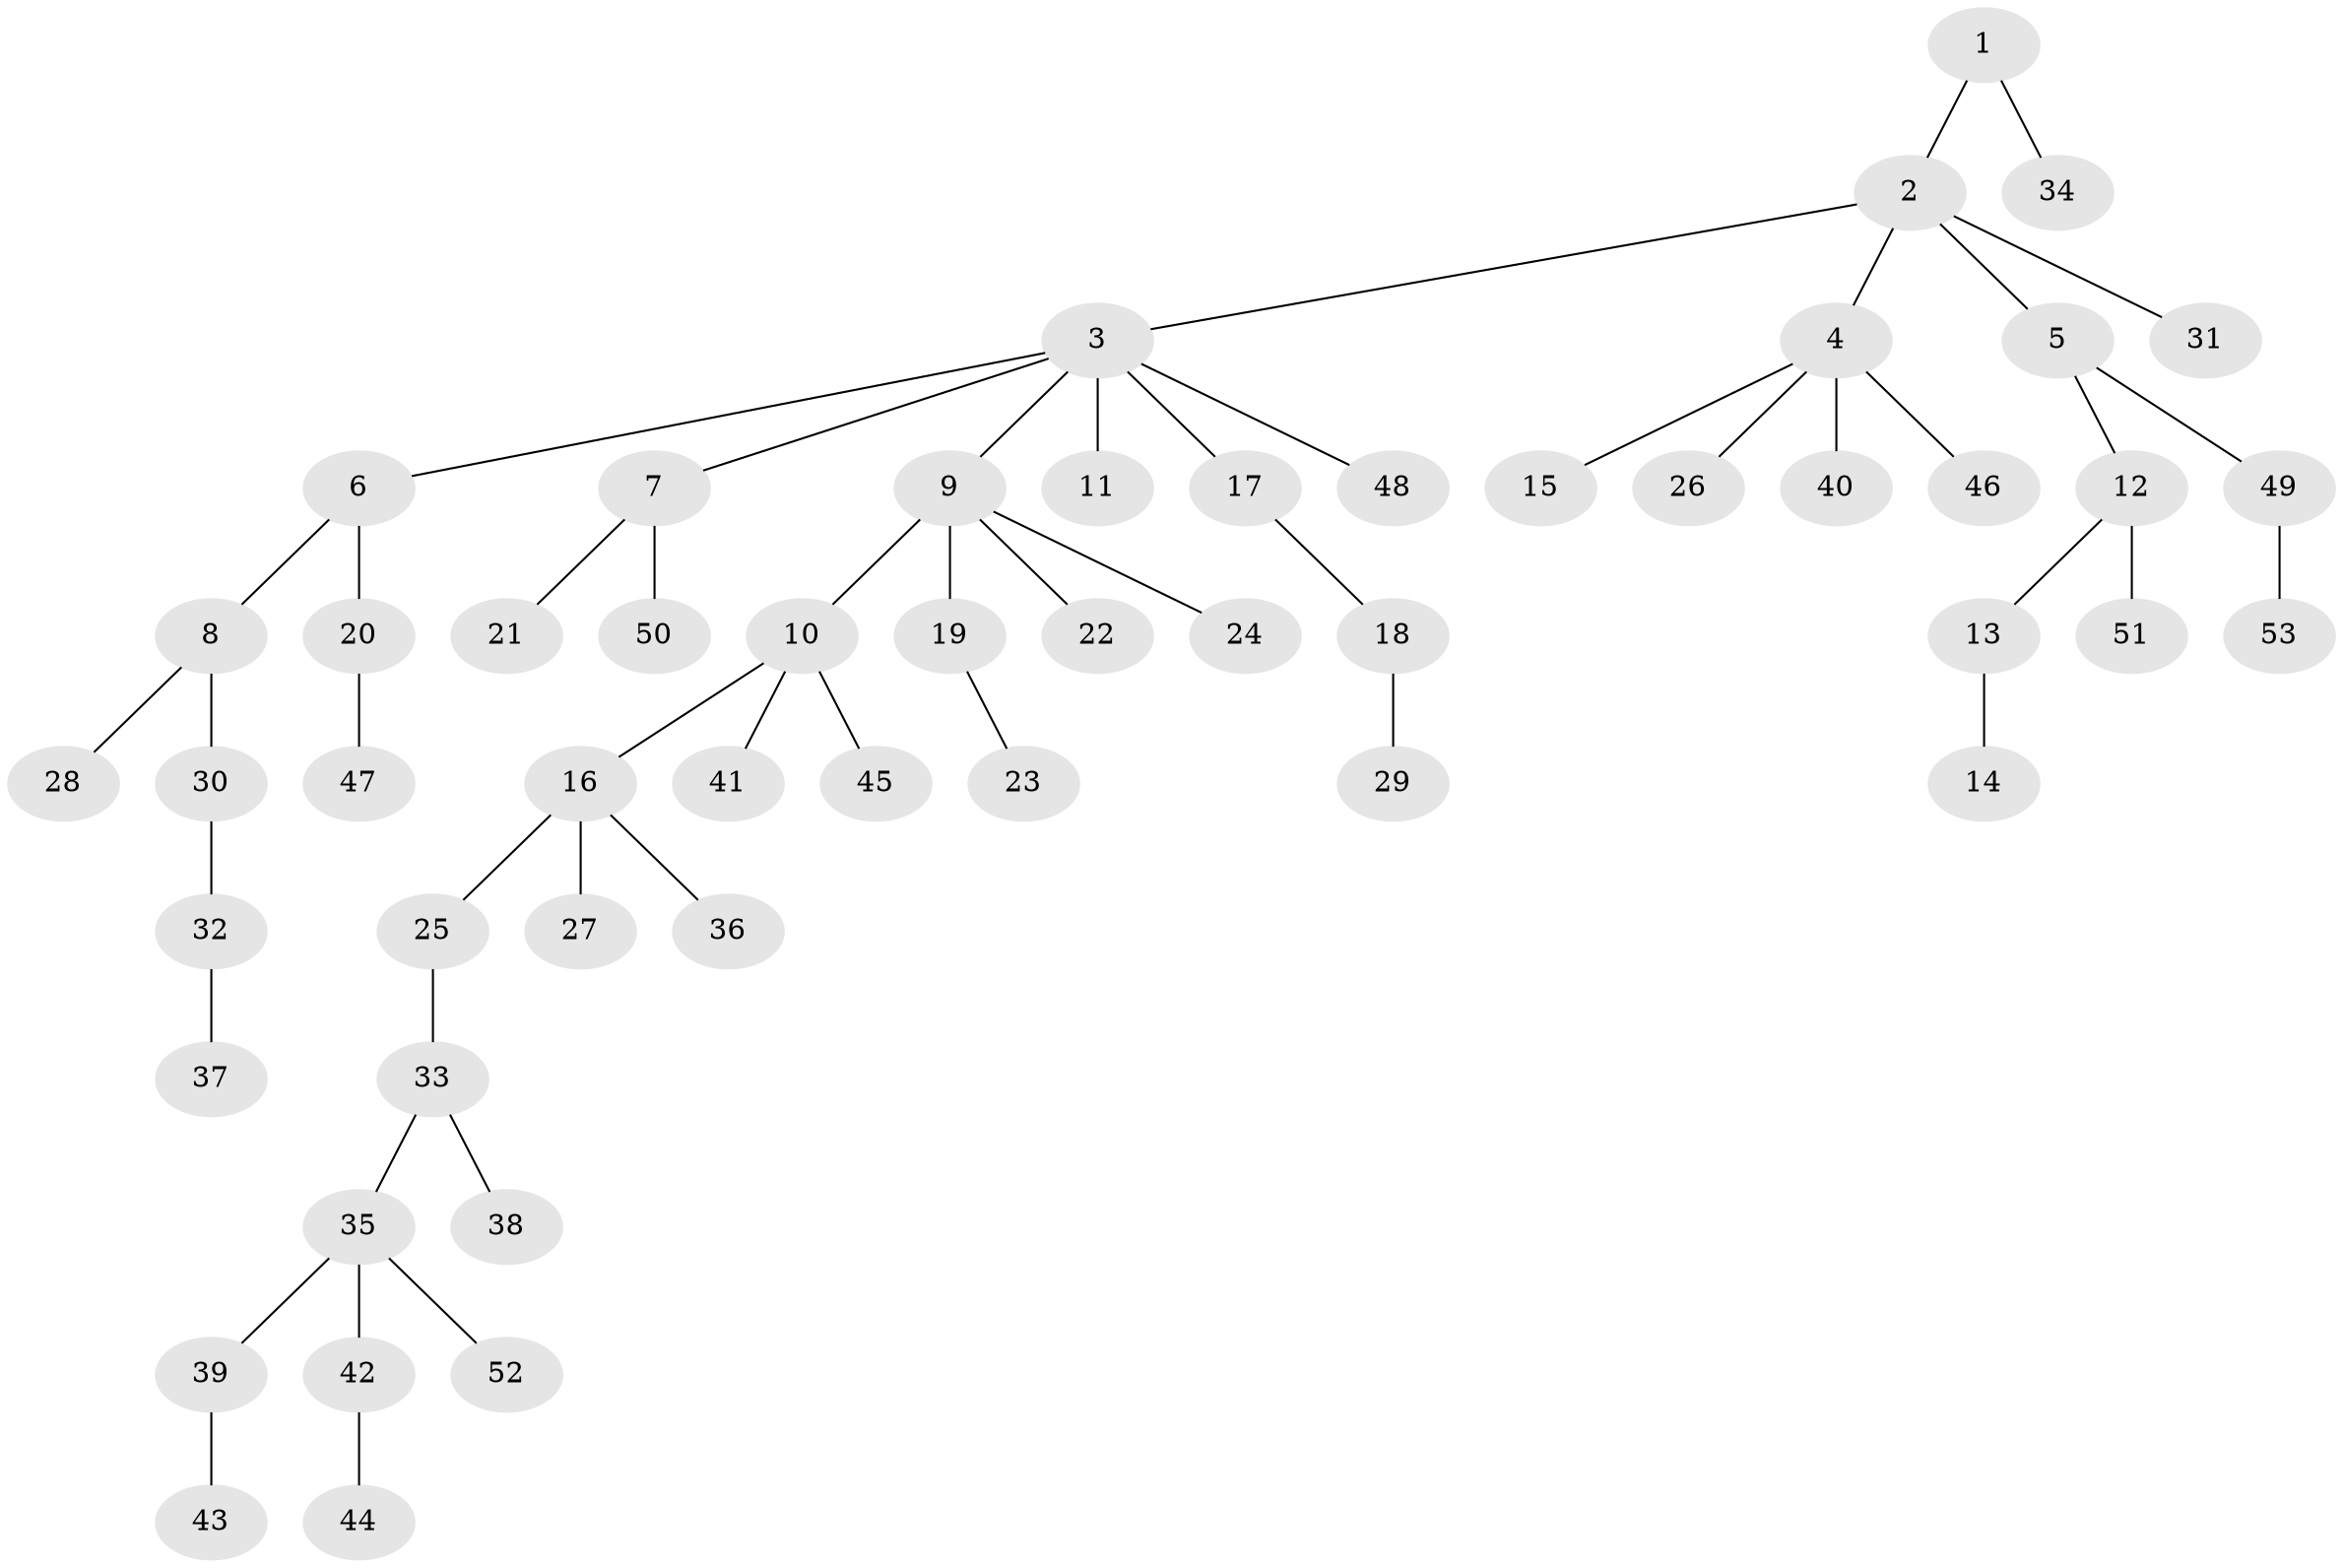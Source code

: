 // coarse degree distribution, {4: 0.09523809523809523, 7: 0.047619047619047616, 2: 0.23809523809523808, 3: 0.047619047619047616, 1: 0.5714285714285714}
// Generated by graph-tools (version 1.1) at 2025/19/03/04/25 18:19:18]
// undirected, 53 vertices, 52 edges
graph export_dot {
graph [start="1"]
  node [color=gray90,style=filled];
  1;
  2;
  3;
  4;
  5;
  6;
  7;
  8;
  9;
  10;
  11;
  12;
  13;
  14;
  15;
  16;
  17;
  18;
  19;
  20;
  21;
  22;
  23;
  24;
  25;
  26;
  27;
  28;
  29;
  30;
  31;
  32;
  33;
  34;
  35;
  36;
  37;
  38;
  39;
  40;
  41;
  42;
  43;
  44;
  45;
  46;
  47;
  48;
  49;
  50;
  51;
  52;
  53;
  1 -- 2;
  1 -- 34;
  2 -- 3;
  2 -- 4;
  2 -- 5;
  2 -- 31;
  3 -- 6;
  3 -- 7;
  3 -- 9;
  3 -- 11;
  3 -- 17;
  3 -- 48;
  4 -- 15;
  4 -- 26;
  4 -- 40;
  4 -- 46;
  5 -- 12;
  5 -- 49;
  6 -- 8;
  6 -- 20;
  7 -- 21;
  7 -- 50;
  8 -- 28;
  8 -- 30;
  9 -- 10;
  9 -- 19;
  9 -- 22;
  9 -- 24;
  10 -- 16;
  10 -- 41;
  10 -- 45;
  12 -- 13;
  12 -- 51;
  13 -- 14;
  16 -- 25;
  16 -- 27;
  16 -- 36;
  17 -- 18;
  18 -- 29;
  19 -- 23;
  20 -- 47;
  25 -- 33;
  30 -- 32;
  32 -- 37;
  33 -- 35;
  33 -- 38;
  35 -- 39;
  35 -- 42;
  35 -- 52;
  39 -- 43;
  42 -- 44;
  49 -- 53;
}
